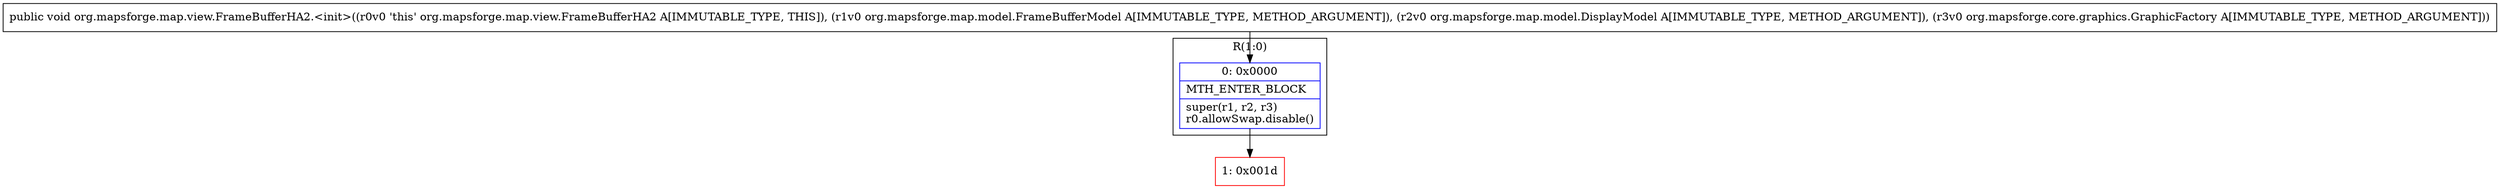 digraph "CFG fororg.mapsforge.map.view.FrameBufferHA2.\<init\>(Lorg\/mapsforge\/map\/model\/FrameBufferModel;Lorg\/mapsforge\/map\/model\/DisplayModel;Lorg\/mapsforge\/core\/graphics\/GraphicFactory;)V" {
subgraph cluster_Region_2143925525 {
label = "R(1:0)";
node [shape=record,color=blue];
Node_0 [shape=record,label="{0\:\ 0x0000|MTH_ENTER_BLOCK\l|super(r1, r2, r3)\lr0.allowSwap.disable()\l}"];
}
Node_1 [shape=record,color=red,label="{1\:\ 0x001d}"];
MethodNode[shape=record,label="{public void org.mapsforge.map.view.FrameBufferHA2.\<init\>((r0v0 'this' org.mapsforge.map.view.FrameBufferHA2 A[IMMUTABLE_TYPE, THIS]), (r1v0 org.mapsforge.map.model.FrameBufferModel A[IMMUTABLE_TYPE, METHOD_ARGUMENT]), (r2v0 org.mapsforge.map.model.DisplayModel A[IMMUTABLE_TYPE, METHOD_ARGUMENT]), (r3v0 org.mapsforge.core.graphics.GraphicFactory A[IMMUTABLE_TYPE, METHOD_ARGUMENT])) }"];
MethodNode -> Node_0;
Node_0 -> Node_1;
}


